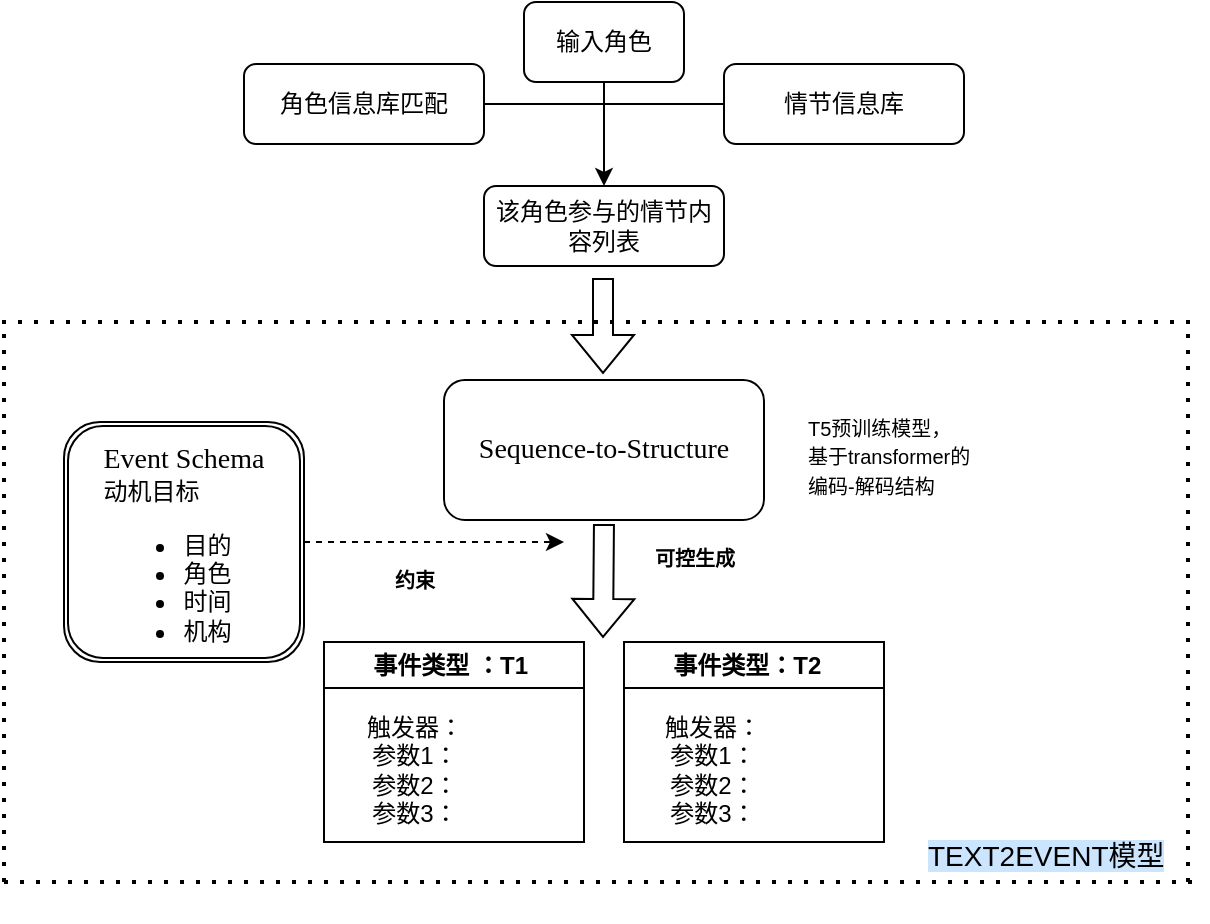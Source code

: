<mxfile version="24.4.0" type="github">
  <diagram id="C5RBs43oDa-KdzZeNtuy" name="Page-1">
    <mxGraphModel dx="1050" dy="549" grid="1" gridSize="10" guides="1" tooltips="1" connect="1" arrows="1" fold="1" page="1" pageScale="1" pageWidth="827" pageHeight="1169" math="0" shadow="0">
      <root>
        <mxCell id="WIyWlLk6GJQsqaUBKTNV-0" />
        <mxCell id="WIyWlLk6GJQsqaUBKTNV-1" parent="WIyWlLk6GJQsqaUBKTNV-0" />
        <mxCell id="WIyWlLk6GJQsqaUBKTNV-3" value="角色信息库匹配" style="rounded=1;whiteSpace=wrap;html=1;fontSize=12;glass=0;strokeWidth=1;shadow=0;" parent="WIyWlLk6GJQsqaUBKTNV-1" vertex="1">
          <mxGeometry x="180" y="71" width="120" height="40" as="geometry" />
        </mxCell>
        <mxCell id="WIyWlLk6GJQsqaUBKTNV-11" value="情节信息库" style="rounded=1;whiteSpace=wrap;html=1;fontSize=12;glass=0;strokeWidth=1;shadow=0;" parent="WIyWlLk6GJQsqaUBKTNV-1" vertex="1">
          <mxGeometry x="420" y="71" width="120" height="40" as="geometry" />
        </mxCell>
        <mxCell id="7fem-3LgpcvFIixNUvCj-1" value="该角色参与的情节内容列表" style="rounded=1;whiteSpace=wrap;html=1;fontSize=12;glass=0;strokeWidth=1;shadow=0;" vertex="1" parent="WIyWlLk6GJQsqaUBKTNV-1">
          <mxGeometry x="300" y="132" width="120" height="40" as="geometry" />
        </mxCell>
        <mxCell id="7fem-3LgpcvFIixNUvCj-2" value="输入角色" style="rounded=1;whiteSpace=wrap;html=1;fontSize=12;glass=0;strokeWidth=1;shadow=0;" vertex="1" parent="WIyWlLk6GJQsqaUBKTNV-1">
          <mxGeometry x="320" y="40" width="80" height="40" as="geometry" />
        </mxCell>
        <mxCell id="7fem-3LgpcvFIixNUvCj-7" value="&lt;p class=&quot;MsoNormal&quot;&gt;&lt;span style=&quot;mso-spacerun:&#39;yes&#39;;font-family:&#39;Times New Roman&#39;;font-size:10.5pt;&lt;br/&gt;mso-font-kerning:1.0pt;&quot;&gt;Sequence-to-Structure&lt;/span&gt;&lt;/p&gt;" style="rounded=1;whiteSpace=wrap;html=1;fontSize=12;glass=0;strokeWidth=1;shadow=0;" vertex="1" parent="WIyWlLk6GJQsqaUBKTNV-1">
          <mxGeometry x="280" y="229" width="160" height="70" as="geometry" />
        </mxCell>
        <mxCell id="7fem-3LgpcvFIixNUvCj-8" value="&lt;p&gt;事件类型 ：T1&amp;nbsp;&lt;/p&gt;" style="swimlane;whiteSpace=wrap;html=1;" vertex="1" parent="WIyWlLk6GJQsqaUBKTNV-1">
          <mxGeometry x="220" y="360" width="130" height="100" as="geometry" />
        </mxCell>
        <mxCell id="7fem-3LgpcvFIixNUvCj-22" value="触发器：&lt;div&gt;参数1：&lt;/div&gt;&lt;div&gt;参数2：&lt;/div&gt;&lt;div&gt;参数3：&lt;/div&gt;" style="text;html=1;align=center;verticalAlign=middle;resizable=0;points=[];autosize=1;strokeColor=none;fillColor=none;" vertex="1" parent="7fem-3LgpcvFIixNUvCj-8">
          <mxGeometry x="10" y="29" width="70" height="70" as="geometry" />
        </mxCell>
        <mxCell id="7fem-3LgpcvFIixNUvCj-10" value="" style="shape=flexArrow;endArrow=classic;html=1;rounded=0;exitX=0.5;exitY=1;exitDx=0;exitDy=0;" edge="1" parent="WIyWlLk6GJQsqaUBKTNV-1">
          <mxGeometry width="50" height="50" relative="1" as="geometry">
            <mxPoint x="359.5" y="178" as="sourcePoint" />
            <mxPoint x="359.5" y="226" as="targetPoint" />
          </mxGeometry>
        </mxCell>
        <mxCell id="7fem-3LgpcvFIixNUvCj-13" value="" style="shape=flexArrow;endArrow=classic;html=1;rounded=0;exitX=0.453;exitY=1.043;exitDx=0;exitDy=0;exitPerimeter=0;" edge="1" parent="WIyWlLk6GJQsqaUBKTNV-1">
          <mxGeometry width="50" height="50" relative="1" as="geometry">
            <mxPoint x="359.98" y="301" as="sourcePoint" />
            <mxPoint x="359.5" y="357.99" as="targetPoint" />
          </mxGeometry>
        </mxCell>
        <mxCell id="7fem-3LgpcvFIixNUvCj-14" value="" style="endArrow=classic;html=1;rounded=0;dashed=1;exitX=1;exitY=0.5;exitDx=0;exitDy=0;" edge="1" parent="WIyWlLk6GJQsqaUBKTNV-1" source="7fem-3LgpcvFIixNUvCj-19">
          <mxGeometry width="50" height="50" relative="1" as="geometry">
            <mxPoint x="230" y="310" as="sourcePoint" />
            <mxPoint x="340" y="310" as="targetPoint" />
          </mxGeometry>
        </mxCell>
        <mxCell id="7fem-3LgpcvFIixNUvCj-15" value="&lt;font face=&quot;Helvetica&quot; style=&quot;font-size: 10px;&quot;&gt;约束&lt;/font&gt;" style="text;strokeColor=none;fillColor=none;html=1;fontSize=24;fontStyle=1;verticalAlign=middle;align=center;" vertex="1" parent="WIyWlLk6GJQsqaUBKTNV-1">
          <mxGeometry x="230" y="310" width="70" height="30" as="geometry" />
        </mxCell>
        <mxCell id="7fem-3LgpcvFIixNUvCj-17" value="&lt;span style=&quot;font-size: 10px;&quot;&gt;可控生成&lt;/span&gt;" style="text;strokeColor=none;fillColor=none;html=1;fontSize=24;fontStyle=1;verticalAlign=middle;align=center;" vertex="1" parent="WIyWlLk6GJQsqaUBKTNV-1">
          <mxGeometry x="370" y="299" width="70" height="30" as="geometry" />
        </mxCell>
        <mxCell id="7fem-3LgpcvFIixNUvCj-19" value="&lt;div style=&quot;text-align: justify;&quot;&gt;&lt;span style=&quot;background-color: initial;&quot;&gt;&lt;br&gt;&lt;/span&gt;&lt;/div&gt;&lt;div style=&quot;text-align: justify;&quot;&gt;&lt;span style=&quot;background-color: initial;&quot;&gt;&lt;br&gt;&lt;/span&gt;&lt;/div&gt;&lt;div style=&quot;text-align: justify;&quot;&gt;&lt;span style=&quot;background-color: initial;&quot;&gt;&lt;br&gt;&lt;/span&gt;&lt;/div&gt;&lt;div style=&quot;text-align: justify;&quot;&gt;&lt;span style=&quot;font-family: &amp;quot;Times New Roman&amp;quot;; font-size: 10.5pt; background-color: initial; text-align: center;&quot;&gt;Event Schema&lt;/span&gt;&lt;/div&gt;&lt;div style=&quot;text-align: justify;&quot;&gt;&lt;span style=&quot;background-color: initial;&quot;&gt;动机目标&lt;/span&gt;&lt;/div&gt;&lt;div style=&quot;text-align: justify;&quot;&gt;&lt;ul&gt;&lt;li&gt;目的&lt;/li&gt;&lt;li&gt;角色&lt;/li&gt;&lt;li&gt;时间&lt;/li&gt;&lt;li&gt;&lt;span style=&quot;background-color: initial;&quot;&gt;机构&lt;/span&gt;&lt;/li&gt;&lt;/ul&gt;&lt;/div&gt;&lt;div&gt;&lt;div&gt;&lt;br&gt;&lt;div&gt;&lt;br&gt;&lt;/div&gt;&lt;/div&gt;&lt;/div&gt;" style="shape=ext;double=1;rounded=1;whiteSpace=wrap;html=1;" vertex="1" parent="WIyWlLk6GJQsqaUBKTNV-1">
          <mxGeometry x="90" y="250" width="120" height="120" as="geometry" />
        </mxCell>
        <mxCell id="7fem-3LgpcvFIixNUvCj-20" value="&lt;p&gt;事件类型：T2&amp;nbsp;&amp;nbsp;&lt;/p&gt;" style="swimlane;whiteSpace=wrap;html=1;" vertex="1" parent="WIyWlLk6GJQsqaUBKTNV-1">
          <mxGeometry x="370" y="360" width="130" height="100" as="geometry" />
        </mxCell>
        <mxCell id="7fem-3LgpcvFIixNUvCj-23" value="触发器：&lt;div&gt;参数1：&lt;/div&gt;&lt;div&gt;参数2：&lt;/div&gt;&lt;div&gt;参数3：&lt;/div&gt;" style="text;html=1;align=center;verticalAlign=middle;resizable=0;points=[];autosize=1;strokeColor=none;fillColor=none;" vertex="1" parent="7fem-3LgpcvFIixNUvCj-20">
          <mxGeometry x="9" y="29" width="70" height="70" as="geometry" />
        </mxCell>
        <mxCell id="7fem-3LgpcvFIixNUvCj-24" value="" style="endArrow=classic;html=1;rounded=0;exitX=0.5;exitY=1;exitDx=0;exitDy=0;entryX=0.5;entryY=0;entryDx=0;entryDy=0;" edge="1" parent="WIyWlLk6GJQsqaUBKTNV-1" source="7fem-3LgpcvFIixNUvCj-2" target="7fem-3LgpcvFIixNUvCj-1">
          <mxGeometry width="50" height="50" relative="1" as="geometry">
            <mxPoint x="490" y="310" as="sourcePoint" />
            <mxPoint x="540" y="260" as="targetPoint" />
          </mxGeometry>
        </mxCell>
        <mxCell id="7fem-3LgpcvFIixNUvCj-30" value="" style="endArrow=none;html=1;rounded=0;exitX=1;exitY=0.5;exitDx=0;exitDy=0;entryX=0;entryY=0.5;entryDx=0;entryDy=0;" edge="1" parent="WIyWlLk6GJQsqaUBKTNV-1" source="WIyWlLk6GJQsqaUBKTNV-3" target="WIyWlLk6GJQsqaUBKTNV-11">
          <mxGeometry width="50" height="50" relative="1" as="geometry">
            <mxPoint x="490" y="310" as="sourcePoint" />
            <mxPoint x="540" y="260" as="targetPoint" />
          </mxGeometry>
        </mxCell>
        <mxCell id="7fem-3LgpcvFIixNUvCj-33" value="&lt;span style=&quot;font-style: normal; font-variant-ligatures: no-common-ligatures; font-variant-caps: normal; font-weight: 400; letter-spacing: normal; orphans: 2; text-align: start; text-indent: 0px; text-transform: none; white-space: normal; widows: 2; word-spacing: 0px; -webkit-text-stroke-width: 0px; background-color: rgb(255, 255, 255); text-decoration-thickness: initial; text-decoration-style: initial; text-decoration-color: initial; float: none; display: inline !important;&quot;&gt;&lt;font face=&quot;Helvetica&quot; style=&quot;font-size: 10px;&quot;&gt;T5预训练模型，&lt;/font&gt;&lt;/span&gt;&lt;div&gt;&lt;span style=&quot;font-style: normal; font-variant-ligatures: no-common-ligatures; font-variant-caps: normal; font-weight: 400; letter-spacing: normal; orphans: 2; text-align: start; text-indent: 0px; text-transform: none; white-space: normal; widows: 2; word-spacing: 0px; -webkit-text-stroke-width: 0px; background-color: rgb(255, 255, 255); text-decoration-thickness: initial; text-decoration-style: initial; text-decoration-color: initial; float: none; display: inline !important;&quot;&gt;&lt;font face=&quot;Helvetica&quot; style=&quot;font-size: 10px;&quot;&gt;基于transformer的&lt;/font&gt;&lt;/span&gt;&lt;/div&gt;&lt;div&gt;&lt;span style=&quot;font-style: normal; font-variant-ligatures: no-common-ligatures; font-variant-caps: normal; font-weight: 400; letter-spacing: normal; orphans: 2; text-align: start; text-indent: 0px; text-transform: none; white-space: normal; widows: 2; word-spacing: 0px; -webkit-text-stroke-width: 0px; background-color: rgb(255, 255, 255); text-decoration-thickness: initial; text-decoration-style: initial; text-decoration-color: initial; float: none; display: inline !important;&quot;&gt;&lt;font face=&quot;Helvetica&quot; style=&quot;font-size: 10px;&quot;&gt;编码-解码结构&lt;/font&gt;&lt;/span&gt;&lt;/div&gt;" style="text;whiteSpace=wrap;html=1;" vertex="1" parent="WIyWlLk6GJQsqaUBKTNV-1">
          <mxGeometry x="460" y="239" width="110" height="60" as="geometry" />
        </mxCell>
        <mxCell id="7fem-3LgpcvFIixNUvCj-34" value="" style="endArrow=none;dashed=1;html=1;dashPattern=1 3;strokeWidth=2;rounded=0;" edge="1" parent="WIyWlLk6GJQsqaUBKTNV-1">
          <mxGeometry width="50" height="50" relative="1" as="geometry">
            <mxPoint x="59" y="200" as="sourcePoint" />
            <mxPoint x="659" y="200" as="targetPoint" />
          </mxGeometry>
        </mxCell>
        <mxCell id="7fem-3LgpcvFIixNUvCj-35" value="" style="endArrow=none;dashed=1;html=1;dashPattern=1 3;strokeWidth=2;rounded=0;" edge="1" parent="WIyWlLk6GJQsqaUBKTNV-1">
          <mxGeometry width="50" height="50" relative="1" as="geometry">
            <mxPoint x="60" y="480" as="sourcePoint" />
            <mxPoint x="660" y="480" as="targetPoint" />
          </mxGeometry>
        </mxCell>
        <mxCell id="7fem-3LgpcvFIixNUvCj-36" value="" style="endArrow=none;dashed=1;html=1;dashPattern=1 3;strokeWidth=2;rounded=0;" edge="1" parent="WIyWlLk6GJQsqaUBKTNV-1">
          <mxGeometry width="50" height="50" relative="1" as="geometry">
            <mxPoint x="60" y="480" as="sourcePoint" />
            <mxPoint x="60" y="200" as="targetPoint" />
          </mxGeometry>
        </mxCell>
        <mxCell id="7fem-3LgpcvFIixNUvCj-37" value="" style="endArrow=none;dashed=1;html=1;dashPattern=1 3;strokeWidth=2;rounded=0;" edge="1" parent="WIyWlLk6GJQsqaUBKTNV-1">
          <mxGeometry width="50" height="50" relative="1" as="geometry">
            <mxPoint x="652" y="480" as="sourcePoint" />
            <mxPoint x="652" y="200" as="targetPoint" />
          </mxGeometry>
        </mxCell>
        <mxCell id="7fem-3LgpcvFIixNUvCj-38" value="&lt;p class=&quot;MsoNormal&quot;&gt;&lt;span style=&quot;font-size: 10.5pt; background-color: rgb(204, 229, 255);&quot;&gt;&lt;font face=&quot;Helvetica&quot;&gt;TEXT2EVENT模型&lt;/font&gt;&lt;/span&gt;&lt;/p&gt;" style="text;whiteSpace=wrap;html=1;" vertex="1" parent="WIyWlLk6GJQsqaUBKTNV-1">
          <mxGeometry x="520" y="440" width="130" height="60" as="geometry" />
        </mxCell>
      </root>
    </mxGraphModel>
  </diagram>
</mxfile>
